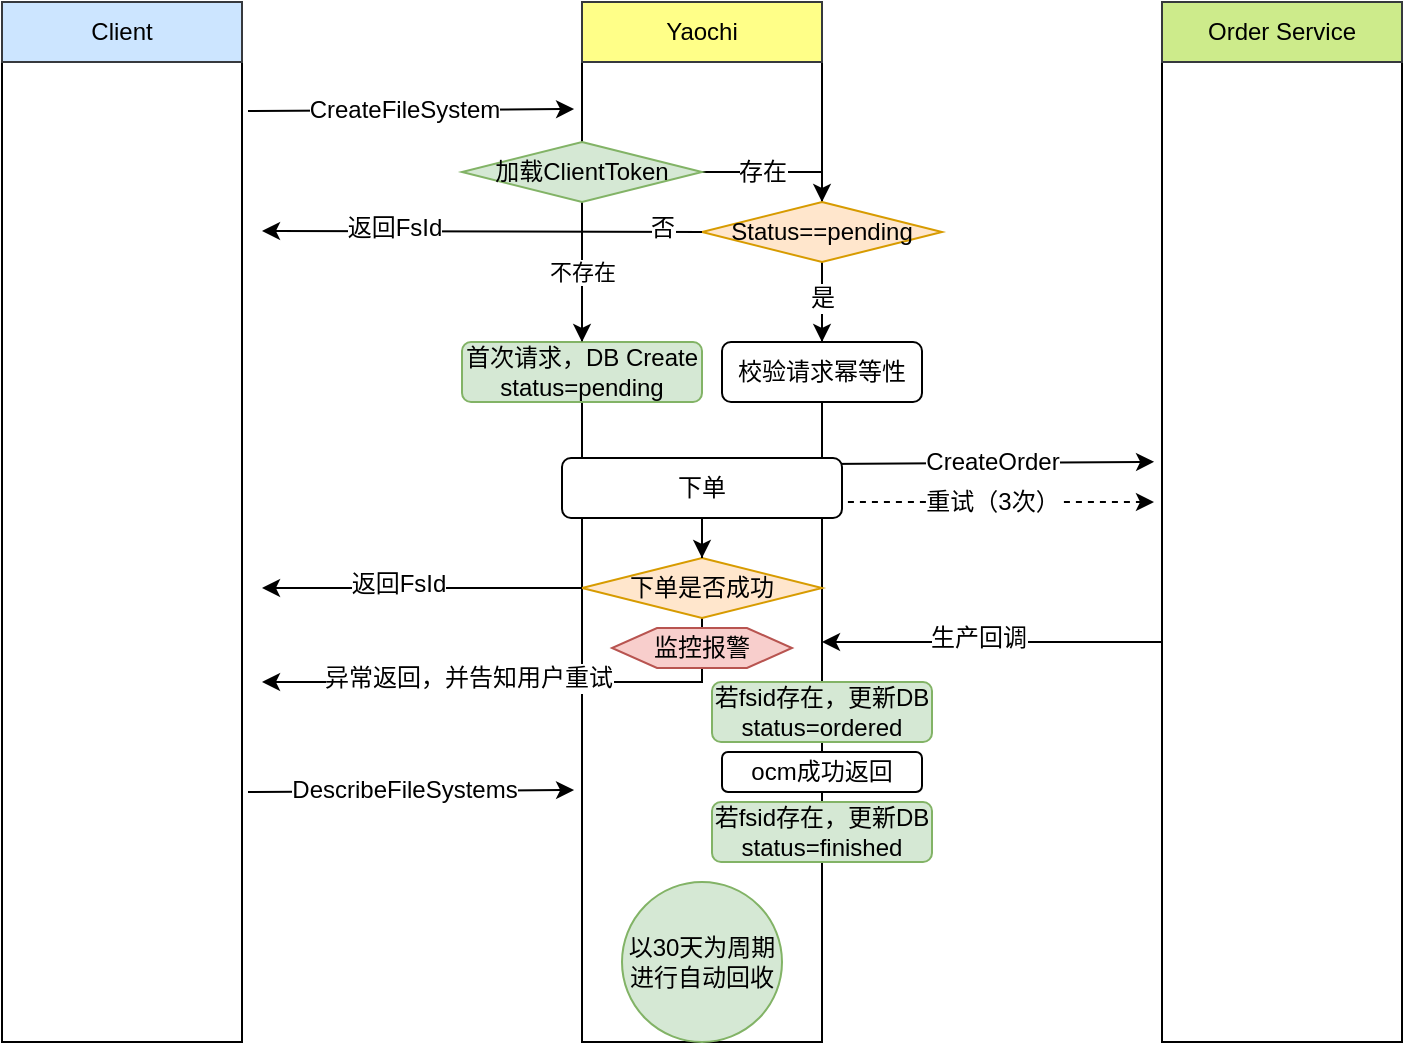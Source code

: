 <mxfile version="12.8.2" type="github">
  <diagram id="0LorpYN9siC3LZAP5Hen" name="第 1 页">
    <mxGraphModel dx="1186" dy="614" grid="1" gridSize="10" guides="1" tooltips="1" connect="1" arrows="1" fold="1" page="1" pageScale="1" pageWidth="1169" pageHeight="827" math="0" shadow="0">
      <root>
        <mxCell id="0" />
        <mxCell id="1" parent="0" />
        <mxCell id="NPSApUFOZu9N5_JHAl4--2" value="" style="rounded=0;whiteSpace=wrap;html=1;" vertex="1" parent="1">
          <mxGeometry x="460" y="150" width="120" height="490" as="geometry" />
        </mxCell>
        <mxCell id="NPSApUFOZu9N5_JHAl4--4" value="" style="endArrow=classic;html=1;entryX=-0.033;entryY=0.408;entryDx=0;entryDy=0;entryPerimeter=0;" edge="1" parent="1" target="NPSApUFOZu9N5_JHAl4--3">
          <mxGeometry width="50" height="50" relative="1" as="geometry">
            <mxPoint x="580.96" y="351" as="sourcePoint" />
            <mxPoint x="759.96" y="351" as="targetPoint" />
          </mxGeometry>
        </mxCell>
        <mxCell id="NPSApUFOZu9N5_JHAl4--28" value="CreateOrder" style="text;html=1;align=center;verticalAlign=middle;resizable=0;points=[];labelBackgroundColor=#ffffff;" vertex="1" connectable="0" parent="NPSApUFOZu9N5_JHAl4--4">
          <mxGeometry x="-0.151" y="1" relative="1" as="geometry">
            <mxPoint x="14.01" as="offset" />
          </mxGeometry>
        </mxCell>
        <mxCell id="NPSApUFOZu9N5_JHAl4--5" value="" style="endArrow=classic;html=1;exitX=1.025;exitY=0.05;exitDx=0;exitDy=0;exitPerimeter=0;entryX=-0.033;entryY=0.048;entryDx=0;entryDy=0;entryPerimeter=0;" edge="1" parent="1" source="NPSApUFOZu9N5_JHAl4--1" target="NPSApUFOZu9N5_JHAl4--2">
          <mxGeometry width="50" height="50" relative="1" as="geometry">
            <mxPoint x="350" y="220" as="sourcePoint" />
            <mxPoint x="450" y="179" as="targetPoint" />
          </mxGeometry>
        </mxCell>
        <mxCell id="NPSApUFOZu9N5_JHAl4--27" value="CreateFileSystem" style="text;html=1;align=center;verticalAlign=middle;resizable=0;points=[];labelBackgroundColor=#ffffff;" vertex="1" connectable="0" parent="NPSApUFOZu9N5_JHAl4--5">
          <mxGeometry x="-0.221" y="-1" relative="1" as="geometry">
            <mxPoint x="14.04" y="-1.61" as="offset" />
          </mxGeometry>
        </mxCell>
        <mxCell id="NPSApUFOZu9N5_JHAl4--7" value="" style="endArrow=classic;html=1;dashed=1;" edge="1" parent="1">
          <mxGeometry width="50" height="50" relative="1" as="geometry">
            <mxPoint x="580.96" y="370" as="sourcePoint" />
            <mxPoint x="746" y="370" as="targetPoint" />
          </mxGeometry>
        </mxCell>
        <mxCell id="NPSApUFOZu9N5_JHAl4--9" value="重试（3次）" style="text;html=1;align=center;verticalAlign=middle;resizable=0;points=[];labelBackgroundColor=#ffffff;" vertex="1" connectable="0" parent="NPSApUFOZu9N5_JHAl4--7">
          <mxGeometry x="-0.106" relative="1" as="geometry">
            <mxPoint x="10" as="offset" />
          </mxGeometry>
        </mxCell>
        <mxCell id="NPSApUFOZu9N5_JHAl4--18" value="" style="endArrow=classic;html=1;" edge="1" parent="1">
          <mxGeometry width="50" height="50" relative="1" as="geometry">
            <mxPoint x="756" y="440" as="sourcePoint" />
            <mxPoint x="580" y="440" as="targetPoint" />
          </mxGeometry>
        </mxCell>
        <mxCell id="NPSApUFOZu9N5_JHAl4--19" value="生产回调" style="text;html=1;align=center;verticalAlign=middle;resizable=0;points=[];labelBackgroundColor=#ffffff;" vertex="1" connectable="0" parent="NPSApUFOZu9N5_JHAl4--18">
          <mxGeometry x="-0.477" y="-2" relative="1" as="geometry">
            <mxPoint x="-52.06" as="offset" />
          </mxGeometry>
        </mxCell>
        <mxCell id="NPSApUFOZu9N5_JHAl4--24" value="&lt;span style=&quot;text-align: left&quot;&gt;首次请求，DB Create&lt;br&gt;status=pending&lt;br&gt;&lt;/span&gt;" style="rounded=1;whiteSpace=wrap;html=1;fillColor=#d5e8d4;strokeColor=#82b366;" vertex="1" parent="1">
          <mxGeometry x="400" y="290" width="120" height="30" as="geometry" />
        </mxCell>
        <mxCell id="NPSApUFOZu9N5_JHAl4--26" value="&lt;span style=&quot;text-align: left&quot;&gt;若fsid存在，更新DB status=ordered&lt;/span&gt;" style="rounded=1;whiteSpace=wrap;html=1;fillColor=#d5e8d4;strokeColor=#82b366;" vertex="1" parent="1">
          <mxGeometry x="525" y="460" width="110" height="30" as="geometry" />
        </mxCell>
        <mxCell id="NPSApUFOZu9N5_JHAl4--56" style="edgeStyle=orthogonalEdgeStyle;rounded=0;orthogonalLoop=1;jettySize=auto;html=1;exitX=1;exitY=0.5;exitDx=0;exitDy=0;" edge="1" parent="1" source="NPSApUFOZu9N5_JHAl4--35" target="NPSApUFOZu9N5_JHAl4--41">
          <mxGeometry relative="1" as="geometry">
            <Array as="points">
              <mxPoint x="580" y="205" />
            </Array>
          </mxGeometry>
        </mxCell>
        <mxCell id="NPSApUFOZu9N5_JHAl4--57" value="存在" style="text;html=1;align=center;verticalAlign=middle;resizable=0;points=[];labelBackgroundColor=#ffffff;" vertex="1" connectable="0" parent="NPSApUFOZu9N5_JHAl4--56">
          <mxGeometry x="-0.28" y="-2" relative="1" as="geometry">
            <mxPoint x="3" y="-2" as="offset" />
          </mxGeometry>
        </mxCell>
        <mxCell id="NPSApUFOZu9N5_JHAl4--58" value="不存在" style="edgeStyle=orthogonalEdgeStyle;rounded=0;orthogonalLoop=1;jettySize=auto;html=1;exitX=0.5;exitY=1;exitDx=0;exitDy=0;entryX=0.5;entryY=0;entryDx=0;entryDy=0;" edge="1" parent="1" source="NPSApUFOZu9N5_JHAl4--35" target="NPSApUFOZu9N5_JHAl4--24">
          <mxGeometry relative="1" as="geometry" />
        </mxCell>
        <mxCell id="NPSApUFOZu9N5_JHAl4--35" value="&lt;span style=&quot;text-align: left ; white-space: normal&quot;&gt;加载ClientToken&lt;/span&gt;" style="rhombus;whiteSpace=wrap;html=1;fillColor=#d5e8d4;strokeColor=#82b366;" vertex="1" parent="1">
          <mxGeometry x="400" y="190" width="120" height="30" as="geometry" />
        </mxCell>
        <mxCell id="NPSApUFOZu9N5_JHAl4--69" style="edgeStyle=orthogonalEdgeStyle;rounded=0;orthogonalLoop=1;jettySize=auto;html=1;exitX=0.5;exitY=1;exitDx=0;exitDy=0;entryX=0.5;entryY=0;entryDx=0;entryDy=0;" edge="1" parent="1" source="NPSApUFOZu9N5_JHAl4--41" target="NPSApUFOZu9N5_JHAl4--59">
          <mxGeometry relative="1" as="geometry" />
        </mxCell>
        <mxCell id="NPSApUFOZu9N5_JHAl4--70" value="是" style="text;html=1;align=center;verticalAlign=middle;resizable=0;points=[];labelBackgroundColor=#ffffff;" vertex="1" connectable="0" parent="NPSApUFOZu9N5_JHAl4--69">
          <mxGeometry x="-0.1" relative="1" as="geometry">
            <mxPoint as="offset" />
          </mxGeometry>
        </mxCell>
        <mxCell id="NPSApUFOZu9N5_JHAl4--41" value="&lt;span style=&quot;text-align: left ; white-space: normal&quot;&gt;Status==pending&lt;/span&gt;" style="rhombus;whiteSpace=wrap;html=1;fillColor=#ffe6cc;strokeColor=#d79b00;" vertex="1" parent="1">
          <mxGeometry x="520" y="220" width="120" height="30" as="geometry" />
        </mxCell>
        <mxCell id="NPSApUFOZu9N5_JHAl4--43" value="" style="endArrow=classic;html=1;exitX=0;exitY=0.5;exitDx=0;exitDy=0;" edge="1" parent="1" source="NPSApUFOZu9N5_JHAl4--41">
          <mxGeometry width="50" height="50" relative="1" as="geometry">
            <mxPoint x="450" y="234.5" as="sourcePoint" />
            <mxPoint x="300" y="234.5" as="targetPoint" />
          </mxGeometry>
        </mxCell>
        <mxCell id="NPSApUFOZu9N5_JHAl4--44" value="返回FsId" style="text;html=1;align=center;verticalAlign=middle;resizable=0;points=[];labelBackgroundColor=#ffffff;" vertex="1" connectable="0" parent="NPSApUFOZu9N5_JHAl4--43">
          <mxGeometry x="-0.221" y="-1" relative="1" as="geometry">
            <mxPoint x="-69" y="-0.8" as="offset" />
          </mxGeometry>
        </mxCell>
        <mxCell id="NPSApUFOZu9N5_JHAl4--68" value="否" style="text;html=1;align=center;verticalAlign=middle;resizable=0;points=[];labelBackgroundColor=#ffffff;" vertex="1" connectable="0" parent="NPSApUFOZu9N5_JHAl4--43">
          <mxGeometry x="-0.673" y="-2" relative="1" as="geometry">
            <mxPoint x="16" as="offset" />
          </mxGeometry>
        </mxCell>
        <mxCell id="NPSApUFOZu9N5_JHAl4--48" value="以30天为周期进行自动回收" style="ellipse;whiteSpace=wrap;html=1;aspect=fixed;fillColor=#d5e8d4;strokeColor=#82b366;" vertex="1" parent="1">
          <mxGeometry x="480" y="560" width="80" height="80" as="geometry" />
        </mxCell>
        <mxCell id="NPSApUFOZu9N5_JHAl4--72" style="edgeStyle=orthogonalEdgeStyle;rounded=0;orthogonalLoop=1;jettySize=auto;html=1;exitX=0.5;exitY=1;exitDx=0;exitDy=0;" edge="1" parent="1" source="NPSApUFOZu9N5_JHAl4--52">
          <mxGeometry relative="1" as="geometry">
            <mxPoint x="300" y="460" as="targetPoint" />
            <Array as="points">
              <mxPoint x="520" y="460" />
              <mxPoint x="300" y="460" />
            </Array>
          </mxGeometry>
        </mxCell>
        <mxCell id="NPSApUFOZu9N5_JHAl4--73" value="异常返回，并告知用户重试" style="text;html=1;align=center;verticalAlign=middle;resizable=0;points=[];labelBackgroundColor=#ffffff;" vertex="1" connectable="0" parent="NPSApUFOZu9N5_JHAl4--72">
          <mxGeometry x="0.592" y="-2" relative="1" as="geometry">
            <mxPoint x="51" as="offset" />
          </mxGeometry>
        </mxCell>
        <mxCell id="NPSApUFOZu9N5_JHAl4--52" value="&lt;span style=&quot;text-align: left ; white-space: normal&quot;&gt;下单是否成功&lt;/span&gt;" style="rhombus;whiteSpace=wrap;html=1;fillColor=#ffe6cc;strokeColor=#d79b00;" vertex="1" parent="1">
          <mxGeometry x="460" y="398" width="120" height="30" as="geometry" />
        </mxCell>
        <mxCell id="NPSApUFOZu9N5_JHAl4--53" value="" style="endArrow=classic;html=1;exitX=0;exitY=0.5;exitDx=0;exitDy=0;" edge="1" parent="1" source="NPSApUFOZu9N5_JHAl4--52">
          <mxGeometry width="50" height="50" relative="1" as="geometry">
            <mxPoint x="40" y="418" as="sourcePoint" />
            <mxPoint x="300" y="413" as="targetPoint" />
          </mxGeometry>
        </mxCell>
        <mxCell id="NPSApUFOZu9N5_JHAl4--54" value="返回FsId" style="text;html=1;align=center;verticalAlign=middle;resizable=0;points=[];labelBackgroundColor=#ffffff;" vertex="1" connectable="0" parent="NPSApUFOZu9N5_JHAl4--53">
          <mxGeometry x="0.409" y="-1" relative="1" as="geometry">
            <mxPoint x="20" y="-1" as="offset" />
          </mxGeometry>
        </mxCell>
        <mxCell id="NPSApUFOZu9N5_JHAl4--59" value="&lt;span style=&quot;text-align: left&quot;&gt;校验请求幂等性&lt;br&gt;&lt;/span&gt;" style="rounded=1;whiteSpace=wrap;html=1;" vertex="1" parent="1">
          <mxGeometry x="530" y="290" width="100" height="30" as="geometry" />
        </mxCell>
        <mxCell id="NPSApUFOZu9N5_JHAl4--71" style="edgeStyle=orthogonalEdgeStyle;rounded=0;orthogonalLoop=1;jettySize=auto;html=1;exitX=0.5;exitY=1;exitDx=0;exitDy=0;" edge="1" parent="1" source="NPSApUFOZu9N5_JHAl4--60" target="NPSApUFOZu9N5_JHAl4--52">
          <mxGeometry relative="1" as="geometry" />
        </mxCell>
        <mxCell id="NPSApUFOZu9N5_JHAl4--60" value="&lt;span style=&quot;text-align: left&quot;&gt;下单&lt;br&gt;&lt;/span&gt;" style="rounded=1;whiteSpace=wrap;html=1;" vertex="1" parent="1">
          <mxGeometry x="450" y="348" width="140" height="30" as="geometry" />
        </mxCell>
        <mxCell id="NPSApUFOZu9N5_JHAl4--64" value="&lt;span style=&quot;text-align: left ; white-space: nowrap&quot;&gt;Yaochi&lt;/span&gt;" style="rounded=0;whiteSpace=wrap;html=1;fillColor=#ffff88;strokeColor=#36393d;" vertex="1" parent="1">
          <mxGeometry x="460" y="120" width="120" height="30" as="geometry" />
        </mxCell>
        <mxCell id="NPSApUFOZu9N5_JHAl4--66" value="" style="group" vertex="1" connectable="0" parent="1">
          <mxGeometry x="750" y="120" width="120" height="520" as="geometry" />
        </mxCell>
        <mxCell id="NPSApUFOZu9N5_JHAl4--3" value="" style="rounded=0;whiteSpace=wrap;html=1;" vertex="1" parent="NPSApUFOZu9N5_JHAl4--66">
          <mxGeometry y="30" width="120" height="490" as="geometry" />
        </mxCell>
        <mxCell id="NPSApUFOZu9N5_JHAl4--65" value="&lt;span style=&quot;text-align: left ; white-space: nowrap&quot;&gt;Order Service&lt;/span&gt;" style="rounded=0;whiteSpace=wrap;html=1;fillColor=#cdeb8b;strokeColor=#36393d;" vertex="1" parent="NPSApUFOZu9N5_JHAl4--66">
          <mxGeometry width="120" height="30" as="geometry" />
        </mxCell>
        <mxCell id="NPSApUFOZu9N5_JHAl4--67" value="" style="group" vertex="1" connectable="0" parent="1">
          <mxGeometry x="170" y="120" width="120" height="520" as="geometry" />
        </mxCell>
        <mxCell id="NPSApUFOZu9N5_JHAl4--1" value="" style="rounded=0;whiteSpace=wrap;html=1;" vertex="1" parent="NPSApUFOZu9N5_JHAl4--67">
          <mxGeometry y="30" width="120" height="490" as="geometry" />
        </mxCell>
        <mxCell id="NPSApUFOZu9N5_JHAl4--63" value="&lt;span style=&quot;white-space: normal&quot;&gt;Client&lt;/span&gt;" style="rounded=0;whiteSpace=wrap;html=1;fillColor=#cce5ff;strokeColor=#36393d;" vertex="1" parent="NPSApUFOZu9N5_JHAl4--67">
          <mxGeometry width="120" height="30" as="geometry" />
        </mxCell>
        <mxCell id="NPSApUFOZu9N5_JHAl4--74" value="监控报警" style="shape=hexagon;perimeter=hexagonPerimeter2;whiteSpace=wrap;html=1;fillColor=#f8cecc;strokeColor=#b85450;" vertex="1" parent="1">
          <mxGeometry x="475" y="433" width="90" height="20" as="geometry" />
        </mxCell>
        <mxCell id="NPSApUFOZu9N5_JHAl4--76" value="&lt;span style=&quot;text-align: left&quot;&gt;若fsid存在，更新DB status=finished&lt;/span&gt;" style="rounded=1;whiteSpace=wrap;html=1;fillColor=#d5e8d4;strokeColor=#82b366;" vertex="1" parent="1">
          <mxGeometry x="525" y="520" width="110" height="30" as="geometry" />
        </mxCell>
        <mxCell id="NPSApUFOZu9N5_JHAl4--77" value="&lt;span style=&quot;text-align: left&quot;&gt;ocm成功返回&lt;br&gt;&lt;/span&gt;" style="rounded=1;whiteSpace=wrap;html=1;" vertex="1" parent="1">
          <mxGeometry x="530" y="495" width="100" height="20" as="geometry" />
        </mxCell>
        <mxCell id="NPSApUFOZu9N5_JHAl4--80" value="" style="endArrow=classic;html=1;exitX=1.025;exitY=0.05;exitDx=0;exitDy=0;exitPerimeter=0;entryX=-0.033;entryY=0.048;entryDx=0;entryDy=0;entryPerimeter=0;" edge="1" parent="1">
          <mxGeometry width="50" height="50" relative="1" as="geometry">
            <mxPoint x="293" y="514.98" as="sourcePoint" />
            <mxPoint x="456.04" y="514" as="targetPoint" />
          </mxGeometry>
        </mxCell>
        <mxCell id="NPSApUFOZu9N5_JHAl4--81" value="DescribeFileSystems" style="text;html=1;align=center;verticalAlign=middle;resizable=0;points=[];labelBackgroundColor=#ffffff;" vertex="1" connectable="0" parent="NPSApUFOZu9N5_JHAl4--80">
          <mxGeometry x="-0.221" y="-1" relative="1" as="geometry">
            <mxPoint x="14.04" y="-1.61" as="offset" />
          </mxGeometry>
        </mxCell>
      </root>
    </mxGraphModel>
  </diagram>
</mxfile>
